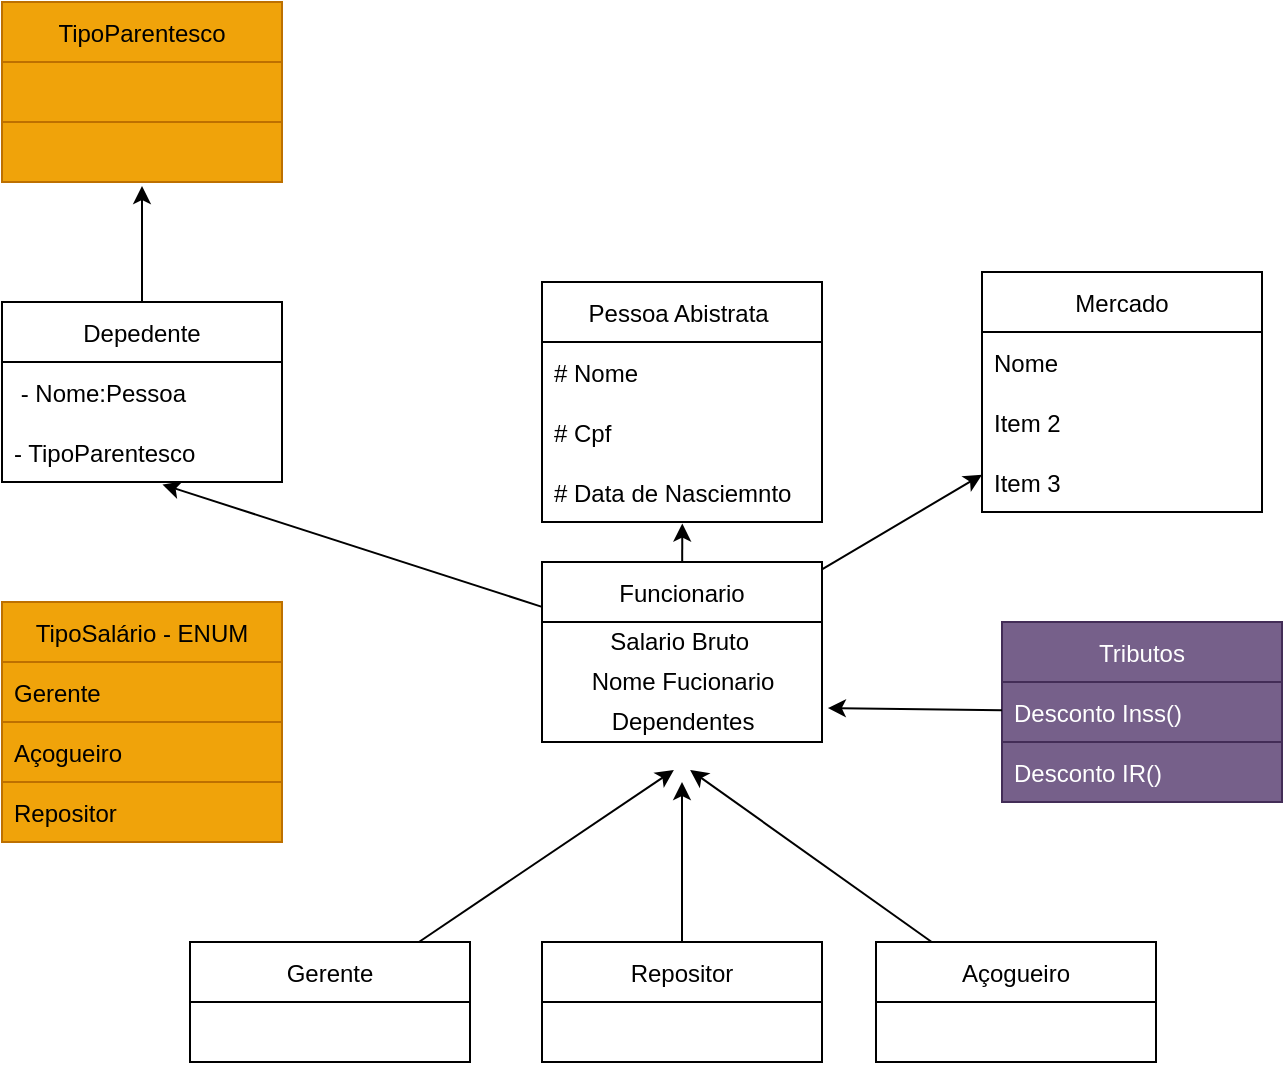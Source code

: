<mxfile version="16.5.1" type="device"><diagram id="C5RBs43oDa-KdzZeNtuy" name="Page-1"><mxGraphModel dx="1002" dy="1831" grid="1" gridSize="10" guides="1" tooltips="1" connect="1" arrows="1" fold="1" page="1" pageScale="1" pageWidth="827" pageHeight="1169" math="0" shadow="0"><root><mxCell id="WIyWlLk6GJQsqaUBKTNV-0"/><mxCell id="WIyWlLk6GJQsqaUBKTNV-1" parent="WIyWlLk6GJQsqaUBKTNV-0"/><mxCell id="1IvG89lNgqjk5RhUKKgI-0" value="Pessoa Abistrata " style="swimlane;fontStyle=0;childLayout=stackLayout;horizontal=1;startSize=30;horizontalStack=0;resizeParent=1;resizeParentMax=0;resizeLast=0;collapsible=1;marginBottom=0;" vertex="1" parent="WIyWlLk6GJQsqaUBKTNV-1"><mxGeometry x="520" y="50" width="140" height="120" as="geometry"/></mxCell><mxCell id="1IvG89lNgqjk5RhUKKgI-1" value="# Nome" style="text;strokeColor=none;fillColor=none;align=left;verticalAlign=middle;spacingLeft=4;spacingRight=4;overflow=hidden;points=[[0,0.5],[1,0.5]];portConstraint=eastwest;rotatable=0;" vertex="1" parent="1IvG89lNgqjk5RhUKKgI-0"><mxGeometry y="30" width="140" height="30" as="geometry"/></mxCell><mxCell id="1IvG89lNgqjk5RhUKKgI-2" value="# Cpf" style="text;strokeColor=none;fillColor=none;align=left;verticalAlign=middle;spacingLeft=4;spacingRight=4;overflow=hidden;points=[[0,0.5],[1,0.5]];portConstraint=eastwest;rotatable=0;" vertex="1" parent="1IvG89lNgqjk5RhUKKgI-0"><mxGeometry y="60" width="140" height="30" as="geometry"/></mxCell><mxCell id="1IvG89lNgqjk5RhUKKgI-3" value="# Data de Nasciemnto" style="text;strokeColor=none;fillColor=none;align=left;verticalAlign=middle;spacingLeft=4;spacingRight=4;overflow=hidden;points=[[0,0.5],[1,0.5]];portConstraint=eastwest;rotatable=0;" vertex="1" parent="1IvG89lNgqjk5RhUKKgI-0"><mxGeometry y="90" width="140" height="30" as="geometry"/></mxCell><mxCell id="1IvG89lNgqjk5RhUKKgI-4" value="Tributos" style="swimlane;fontStyle=0;childLayout=stackLayout;horizontal=1;startSize=30;horizontalStack=0;resizeParent=1;resizeParentMax=0;resizeLast=0;collapsible=1;marginBottom=0;fillColor=#76608a;fontColor=#ffffff;strokeColor=#432D57;" vertex="1" parent="WIyWlLk6GJQsqaUBKTNV-1"><mxGeometry x="750" y="220" width="140" height="90" as="geometry"/></mxCell><mxCell id="1IvG89lNgqjk5RhUKKgI-6" value="Desconto Inss()" style="text;strokeColor=#432D57;fillColor=#76608a;align=left;verticalAlign=middle;spacingLeft=4;spacingRight=4;overflow=hidden;points=[[0,0.5],[1,0.5]];portConstraint=eastwest;rotatable=0;fontColor=#ffffff;" vertex="1" parent="1IvG89lNgqjk5RhUKKgI-4"><mxGeometry y="30" width="140" height="30" as="geometry"/></mxCell><mxCell id="1IvG89lNgqjk5RhUKKgI-7" value="Desconto IR()" style="text;strokeColor=#432D57;fillColor=#76608a;align=left;verticalAlign=middle;spacingLeft=4;spacingRight=4;overflow=hidden;points=[[0,0.5],[1,0.5]];portConstraint=eastwest;rotatable=0;fontColor=#ffffff;" vertex="1" parent="1IvG89lNgqjk5RhUKKgI-4"><mxGeometry y="60" width="140" height="30" as="geometry"/></mxCell><mxCell id="1IvG89lNgqjk5RhUKKgI-72" style="edgeStyle=none;rounded=1;sketch=0;jumpStyle=arc;orthogonalLoop=1;jettySize=auto;html=1;entryX=0.471;entryY=1.133;entryDx=0;entryDy=0;entryPerimeter=0;" edge="1" parent="WIyWlLk6GJQsqaUBKTNV-1" source="1IvG89lNgqjk5RhUKKgI-20"><mxGeometry relative="1" as="geometry"><mxPoint x="585.94" y="293.99" as="targetPoint"/></mxGeometry></mxCell><mxCell id="1IvG89lNgqjk5RhUKKgI-20" value="Gerente" style="swimlane;fontStyle=0;childLayout=stackLayout;horizontal=1;startSize=30;horizontalStack=0;resizeParent=1;resizeParentMax=0;resizeLast=0;collapsible=1;marginBottom=0;rounded=0;sketch=0;" vertex="1" parent="WIyWlLk6GJQsqaUBKTNV-1"><mxGeometry x="344" y="380" width="140" height="60" as="geometry"/></mxCell><mxCell id="1IvG89lNgqjk5RhUKKgI-74" style="edgeStyle=none;rounded=1;sketch=0;jumpStyle=arc;orthogonalLoop=1;jettySize=auto;html=1;entryX=0.529;entryY=1.133;entryDx=0;entryDy=0;entryPerimeter=0;" edge="1" parent="WIyWlLk6GJQsqaUBKTNV-1" source="1IvG89lNgqjk5RhUKKgI-28"><mxGeometry relative="1" as="geometry"><mxPoint x="594.06" y="293.99" as="targetPoint"/></mxGeometry></mxCell><mxCell id="1IvG89lNgqjk5RhUKKgI-28" value="Açogueiro" style="swimlane;fontStyle=0;childLayout=stackLayout;horizontal=1;startSize=30;horizontalStack=0;resizeParent=1;resizeParentMax=0;resizeLast=0;collapsible=1;marginBottom=0;rounded=0;sketch=0;" vertex="1" parent="WIyWlLk6GJQsqaUBKTNV-1"><mxGeometry x="687" y="380" width="140" height="60" as="geometry"/></mxCell><mxCell id="1IvG89lNgqjk5RhUKKgI-48" value="TipoSalário - ENUM" style="swimlane;fontStyle=0;childLayout=stackLayout;horizontal=1;startSize=30;horizontalStack=0;resizeParent=1;resizeParentMax=0;resizeLast=0;collapsible=1;marginBottom=0;rounded=0;sketch=0;fillColor=#f0a30a;fontColor=#000000;strokeColor=#BD7000;" vertex="1" parent="WIyWlLk6GJQsqaUBKTNV-1"><mxGeometry x="250" y="210" width="140" height="120" as="geometry"/></mxCell><mxCell id="1IvG89lNgqjk5RhUKKgI-49" value="Gerente" style="text;strokeColor=#BD7000;fillColor=#f0a30a;align=left;verticalAlign=middle;spacingLeft=4;spacingRight=4;overflow=hidden;points=[[0,0.5],[1,0.5]];portConstraint=eastwest;rotatable=0;rounded=0;sketch=0;fontColor=#000000;" vertex="1" parent="1IvG89lNgqjk5RhUKKgI-48"><mxGeometry y="30" width="140" height="30" as="geometry"/></mxCell><mxCell id="1IvG89lNgqjk5RhUKKgI-50" value="Açogueiro " style="text;strokeColor=#BD7000;fillColor=#f0a30a;align=left;verticalAlign=middle;spacingLeft=4;spacingRight=4;overflow=hidden;points=[[0,0.5],[1,0.5]];portConstraint=eastwest;rotatable=0;rounded=0;sketch=0;fontColor=#000000;" vertex="1" parent="1IvG89lNgqjk5RhUKKgI-48"><mxGeometry y="60" width="140" height="30" as="geometry"/></mxCell><mxCell id="1IvG89lNgqjk5RhUKKgI-51" value="Repositor" style="text;strokeColor=#BD7000;fillColor=#f0a30a;align=left;verticalAlign=middle;spacingLeft=4;spacingRight=4;overflow=hidden;points=[[0,0.5],[1,0.5]];portConstraint=eastwest;rotatable=0;rounded=0;sketch=0;fontColor=#000000;" vertex="1" parent="1IvG89lNgqjk5RhUKKgI-48"><mxGeometry y="90" width="140" height="30" as="geometry"/></mxCell><mxCell id="1IvG89lNgqjk5RhUKKgI-145" style="edgeStyle=none;rounded=1;sketch=0;jumpStyle=arc;orthogonalLoop=1;jettySize=auto;html=1;entryX=0.501;entryY=1.025;entryDx=0;entryDy=0;entryPerimeter=0;" edge="1" parent="WIyWlLk6GJQsqaUBKTNV-1" source="1IvG89lNgqjk5RhUKKgI-59" target="1IvG89lNgqjk5RhUKKgI-3"><mxGeometry relative="1" as="geometry"/></mxCell><mxCell id="1IvG89lNgqjk5RhUKKgI-146" style="edgeStyle=none;rounded=1;sketch=0;jumpStyle=arc;orthogonalLoop=1;jettySize=auto;html=1;entryX=0.573;entryY=1.041;entryDx=0;entryDy=0;entryPerimeter=0;" edge="1" parent="WIyWlLk6GJQsqaUBKTNV-1" source="1IvG89lNgqjk5RhUKKgI-59" target="1IvG89lNgqjk5RhUKKgI-142"><mxGeometry relative="1" as="geometry"/></mxCell><mxCell id="1IvG89lNgqjk5RhUKKgI-125" style="edgeStyle=none;rounded=1;sketch=0;jumpStyle=arc;orthogonalLoop=1;jettySize=auto;html=1;entryX=1.021;entryY=0.1;entryDx=0;entryDy=0;entryPerimeter=0;" edge="1" parent="WIyWlLk6GJQsqaUBKTNV-1"><mxGeometry relative="1" as="geometry"><mxPoint x="750" y="264.109" as="sourcePoint"/><mxPoint x="662.94" y="263" as="targetPoint"/></mxGeometry></mxCell><mxCell id="1IvG89lNgqjk5RhUKKgI-154" style="edgeStyle=none;rounded=1;sketch=0;jumpStyle=arc;orthogonalLoop=1;jettySize=auto;html=1;entryX=0.5;entryY=1.067;entryDx=0;entryDy=0;entryPerimeter=0;" edge="1" parent="WIyWlLk6GJQsqaUBKTNV-1" source="1IvG89lNgqjk5RhUKKgI-141" target="1IvG89lNgqjk5RhUKKgI-151"><mxGeometry relative="1" as="geometry"/></mxCell><mxCell id="1IvG89lNgqjk5RhUKKgI-141" value="Depedente" style="swimlane;fontStyle=0;childLayout=stackLayout;horizontal=1;startSize=30;horizontalStack=0;resizeParent=1;resizeParentMax=0;resizeLast=0;collapsible=1;marginBottom=0;rounded=0;sketch=0;gradientColor=none;" vertex="1" parent="WIyWlLk6GJQsqaUBKTNV-1"><mxGeometry x="250" y="60" width="140" height="90" as="geometry"/></mxCell><mxCell id="1IvG89lNgqjk5RhUKKgI-143" value=" - Nome:Pessoa" style="text;strokeColor=none;fillColor=none;align=left;verticalAlign=middle;spacingLeft=4;spacingRight=4;overflow=hidden;points=[[0,0.5],[1,0.5]];portConstraint=eastwest;rotatable=0;rounded=0;sketch=0;" vertex="1" parent="1IvG89lNgqjk5RhUKKgI-141"><mxGeometry y="30" width="140" height="30" as="geometry"/></mxCell><mxCell id="1IvG89lNgqjk5RhUKKgI-142" value="- TipoParentesco" style="text;strokeColor=none;fillColor=none;align=left;verticalAlign=middle;spacingLeft=4;spacingRight=4;overflow=hidden;points=[[0,0.5],[1,0.5]];portConstraint=eastwest;rotatable=0;rounded=0;sketch=0;" vertex="1" parent="1IvG89lNgqjk5RhUKKgI-141"><mxGeometry y="60" width="140" height="30" as="geometry"/></mxCell><mxCell id="1IvG89lNgqjk5RhUKKgI-149" value="TipoParentesco" style="swimlane;fontStyle=0;childLayout=stackLayout;horizontal=1;startSize=30;horizontalStack=0;resizeParent=1;resizeParentMax=0;resizeLast=0;collapsible=1;marginBottom=0;rounded=0;sketch=0;fillColor=#f0a30a;fontColor=#000000;strokeColor=#BD7000;" vertex="1" parent="WIyWlLk6GJQsqaUBKTNV-1"><mxGeometry x="250" y="-90" width="140" height="90" as="geometry"/></mxCell><mxCell id="1IvG89lNgqjk5RhUKKgI-150" value="" style="text;strokeColor=#BD7000;fillColor=#f0a30a;align=left;verticalAlign=middle;spacingLeft=4;spacingRight=4;overflow=hidden;points=[[0,0.5],[1,0.5]];portConstraint=eastwest;rotatable=0;rounded=0;sketch=0;fontColor=#000000;" vertex="1" parent="1IvG89lNgqjk5RhUKKgI-149"><mxGeometry y="30" width="140" height="30" as="geometry"/></mxCell><mxCell id="1IvG89lNgqjk5RhUKKgI-151" value="" style="text;strokeColor=#BD7000;fillColor=#f0a30a;align=left;verticalAlign=middle;spacingLeft=4;spacingRight=4;overflow=hidden;points=[[0,0.5],[1,0.5]];portConstraint=eastwest;rotatable=0;rounded=0;sketch=0;fontColor=#000000;" vertex="1" parent="1IvG89lNgqjk5RhUKKgI-149"><mxGeometry y="60" width="140" height="30" as="geometry"/></mxCell><mxCell id="1IvG89lNgqjk5RhUKKgI-160" style="edgeStyle=none;rounded=1;sketch=0;jumpStyle=arc;orthogonalLoop=1;jettySize=auto;html=1;" edge="1" parent="WIyWlLk6GJQsqaUBKTNV-1" source="1IvG89lNgqjk5RhUKKgI-156"><mxGeometry relative="1" as="geometry"><mxPoint x="590" y="300" as="targetPoint"/></mxGeometry></mxCell><mxCell id="1IvG89lNgqjk5RhUKKgI-167" style="edgeStyle=none;rounded=1;sketch=0;jumpStyle=arc;orthogonalLoop=1;jettySize=auto;html=1;" edge="1" parent="WIyWlLk6GJQsqaUBKTNV-1" source="1IvG89lNgqjk5RhUKKgI-59" target="1IvG89lNgqjk5RhUKKgI-168"><mxGeometry relative="1" as="geometry"><mxPoint x="750" y="140" as="targetPoint"/></mxGeometry></mxCell><mxCell id="1IvG89lNgqjk5RhUKKgI-59" value="Funcionario" style="swimlane;fontStyle=0;childLayout=stackLayout;horizontal=1;startSize=30;horizontalStack=0;resizeParent=1;resizeParentMax=0;resizeLast=0;collapsible=1;marginBottom=0;rounded=0;sketch=0;gradientColor=none;strokeWidth=1;perimeterSpacing=0;glass=0;shadow=0;align=center;verticalAlign=middle;spacing=2;labelBackgroundColor=none;" vertex="1" parent="WIyWlLk6GJQsqaUBKTNV-1"><mxGeometry x="520" y="190" width="140" height="90" as="geometry"><mxRectangle x="520" y="230" width="100" height="30" as="alternateBounds"/></mxGeometry></mxCell><mxCell id="1IvG89lNgqjk5RhUKKgI-174" value="Salario Bruto&amp;nbsp;" style="text;html=1;align=center;verticalAlign=middle;resizable=0;points=[];autosize=1;strokeColor=none;fillColor=none;" vertex="1" parent="1IvG89lNgqjk5RhUKKgI-59"><mxGeometry y="30" width="140" height="20" as="geometry"/></mxCell><mxCell id="1IvG89lNgqjk5RhUKKgI-183" value="Nome Fucionario" style="text;html=1;align=center;verticalAlign=middle;resizable=0;points=[];autosize=1;strokeColor=none;fillColor=none;" vertex="1" parent="1IvG89lNgqjk5RhUKKgI-59"><mxGeometry y="50" width="140" height="20" as="geometry"/></mxCell><mxCell id="1IvG89lNgqjk5RhUKKgI-184" value="Dependentes" style="text;html=1;align=center;verticalAlign=middle;resizable=0;points=[];autosize=1;strokeColor=none;fillColor=none;" vertex="1" parent="1IvG89lNgqjk5RhUKKgI-59"><mxGeometry y="70" width="140" height="20" as="geometry"/></mxCell><mxCell id="1IvG89lNgqjk5RhUKKgI-156" value="Repositor" style="swimlane;fontStyle=0;childLayout=stackLayout;horizontal=1;startSize=30;horizontalStack=0;resizeParent=1;resizeParentMax=0;resizeLast=0;collapsible=1;marginBottom=0;rounded=0;sketch=0;gradientColor=none;" vertex="1" parent="WIyWlLk6GJQsqaUBKTNV-1"><mxGeometry x="520" y="380" width="140" height="60" as="geometry"/></mxCell><mxCell id="1IvG89lNgqjk5RhUKKgI-168" value="Mercado" style="swimlane;fontStyle=0;childLayout=stackLayout;horizontal=1;startSize=30;horizontalStack=0;resizeParent=1;resizeParentMax=0;resizeLast=0;collapsible=1;marginBottom=0;rounded=0;shadow=0;glass=0;labelBackgroundColor=none;sketch=0;strokeWidth=1;gradientColor=none;" vertex="1" parent="WIyWlLk6GJQsqaUBKTNV-1"><mxGeometry x="740" y="45" width="140" height="120" as="geometry"/></mxCell><mxCell id="1IvG89lNgqjk5RhUKKgI-169" value="Nome" style="text;strokeColor=none;fillColor=none;align=left;verticalAlign=middle;spacingLeft=4;spacingRight=4;overflow=hidden;points=[[0,0.5],[1,0.5]];portConstraint=eastwest;rotatable=0;rounded=0;shadow=0;glass=0;labelBackgroundColor=none;sketch=0;" vertex="1" parent="1IvG89lNgqjk5RhUKKgI-168"><mxGeometry y="30" width="140" height="30" as="geometry"/></mxCell><mxCell id="1IvG89lNgqjk5RhUKKgI-170" value="Item 2" style="text;strokeColor=none;fillColor=none;align=left;verticalAlign=middle;spacingLeft=4;spacingRight=4;overflow=hidden;points=[[0,0.5],[1,0.5]];portConstraint=eastwest;rotatable=0;rounded=0;shadow=0;glass=0;labelBackgroundColor=none;sketch=0;" vertex="1" parent="1IvG89lNgqjk5RhUKKgI-168"><mxGeometry y="60" width="140" height="30" as="geometry"/></mxCell><mxCell id="1IvG89lNgqjk5RhUKKgI-171" value="Item 3" style="text;strokeColor=none;fillColor=none;align=left;verticalAlign=middle;spacingLeft=4;spacingRight=4;overflow=hidden;points=[[0,0.5],[1,0.5]];portConstraint=eastwest;rotatable=0;rounded=0;shadow=0;glass=0;labelBackgroundColor=none;sketch=0;" vertex="1" parent="1IvG89lNgqjk5RhUKKgI-168"><mxGeometry y="90" width="140" height="30" as="geometry"/></mxCell></root></mxGraphModel></diagram></mxfile>